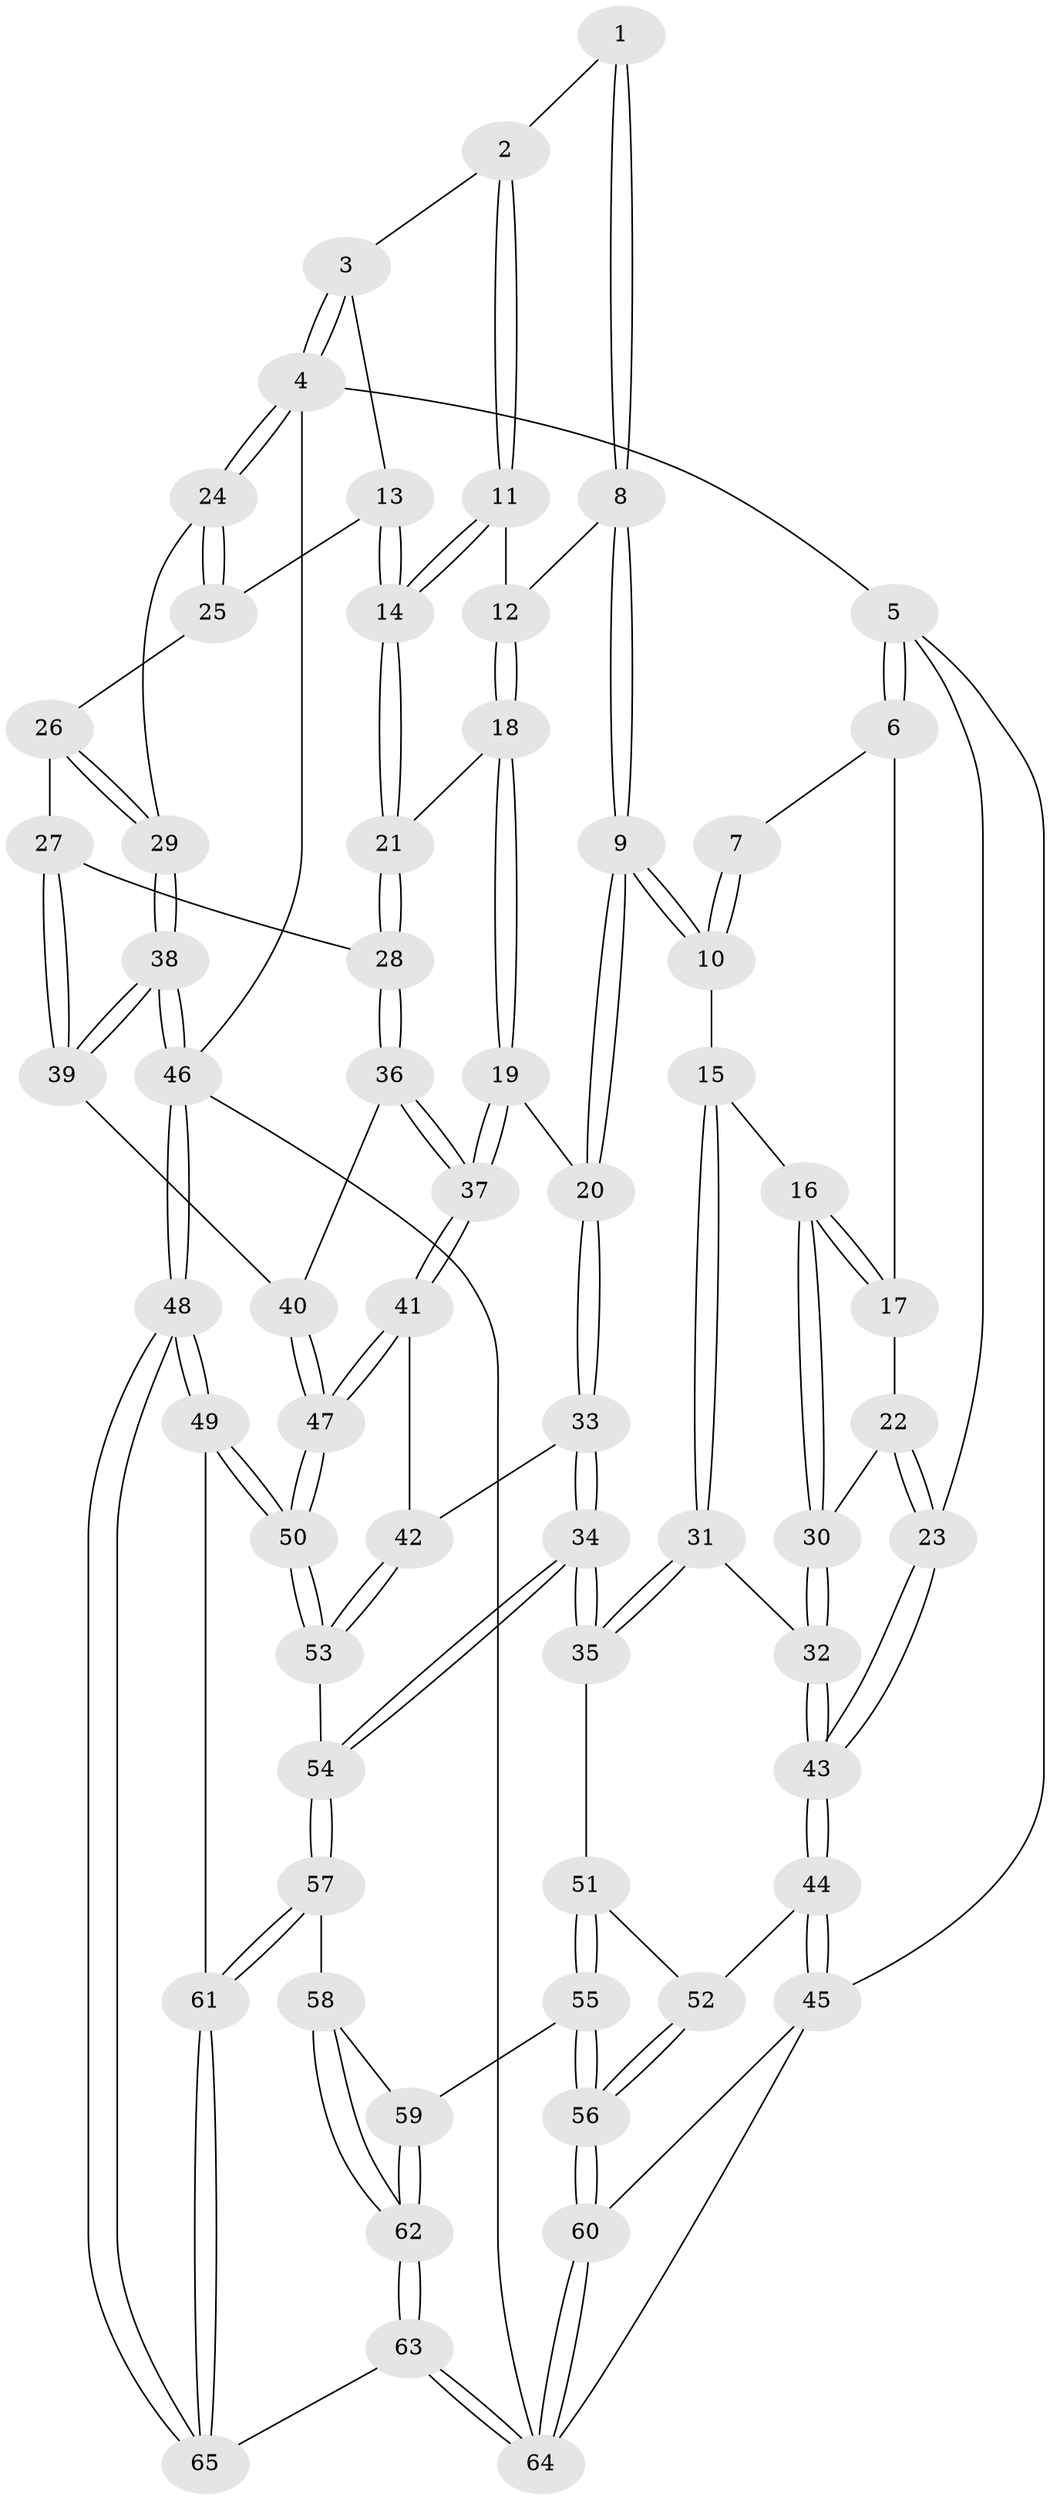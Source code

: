 // coarse degree distribution, {5: 0.15, 7: 0.1, 4: 0.4, 3: 0.25, 2: 0.1}
// Generated by graph-tools (version 1.1) at 2025/21/03/04/25 18:21:14]
// undirected, 65 vertices, 159 edges
graph export_dot {
graph [start="1"]
  node [color=gray90,style=filled];
  1 [pos="+0.5735223901552026+0"];
  2 [pos="+0.6599605727480714+0"];
  3 [pos="+0.9633726604903321+0"];
  4 [pos="+1+0"];
  5 [pos="+0+0"];
  6 [pos="+0.07511671843458988+0"];
  7 [pos="+0.4422436348897557+0"];
  8 [pos="+0.5748811867372634+0.0819547300175505"];
  9 [pos="+0.45885279873721013+0.26594183089060797"];
  10 [pos="+0.3910257250718071+0.23373130357875233"];
  11 [pos="+0.7284251526238028+0.16586942897934853"];
  12 [pos="+0.6933117785505649+0.17678121468715172"];
  13 [pos="+0.8429764278932442+0.16883228717802523"];
  14 [pos="+0.8099437274926762+0.1823854720961695"];
  15 [pos="+0.36569648722703124+0.23385177300652651"];
  16 [pos="+0.3654732543822162+0.23378195529782914"];
  17 [pos="+0.24833697934703028+0.16477359237221725"];
  18 [pos="+0.6449265708968319+0.238124644401841"];
  19 [pos="+0.5374238479896302+0.3095142763052436"];
  20 [pos="+0.4798702046359736+0.29093200960790194"];
  21 [pos="+0.7713292248379071+0.3273639426984935"];
  22 [pos="+0.09612094501659467+0.27412000016350563"];
  23 [pos="+0+0.1460781229008564"];
  24 [pos="+1+0.22887007905645268"];
  25 [pos="+0.8595588341258754+0.179459812438533"];
  26 [pos="+0.8993364545006679+0.2898885974030059"];
  27 [pos="+0.8880890943622198+0.3484883053358568"];
  28 [pos="+0.772142337461329+0.34884871559057407"];
  29 [pos="+1+0.27455976949179345"];
  30 [pos="+0.14753601090351778+0.37185514904695216"];
  31 [pos="+0.23114677132550723+0.49858764161618085"];
  32 [pos="+0.15726715605831684+0.4438147034779949"];
  33 [pos="+0.4337206198408579+0.4062338007232108"];
  34 [pos="+0.31389161204813154+0.5749619079496204"];
  35 [pos="+0.2785584679211024+0.5675217757662436"];
  36 [pos="+0.7478496639506608+0.3868018743844686"];
  37 [pos="+0.6771475503921229+0.46720437953888805"];
  38 [pos="+1+0.48371919076664316"];
  39 [pos="+0.9810193556404982+0.4495219560220512"];
  40 [pos="+0.9659103879103302+0.45408554513625604"];
  41 [pos="+0.6787562370884418+0.48450809769637854"];
  42 [pos="+0.5670119125511695+0.5619789948020124"];
  43 [pos="+0+0.5443195090492191"];
  44 [pos="+0+0.5578108975773691"];
  45 [pos="+0+0.752087881043988"];
  46 [pos="+1+1"];
  47 [pos="+0.7497541191842654+0.5491097615752689"];
  48 [pos="+1+1"];
  49 [pos="+0.8967172395313036+0.9174533075314654"];
  50 [pos="+0.8094769033073215+0.7244010748057953"];
  51 [pos="+0.22434570899696576+0.6162288530328783"];
  52 [pos="+0.01854247906775985+0.6223231812871044"];
  53 [pos="+0.5070488309273657+0.6239212661891351"];
  54 [pos="+0.4395778667583137+0.6775596864512046"];
  55 [pos="+0.1540933899785439+0.7752833925040826"];
  56 [pos="+0.1360942593191137+0.7833245738590333"];
  57 [pos="+0.45293132726556284+0.7492501316087413"];
  58 [pos="+0.3409928147219938+0.8212492404093071"];
  59 [pos="+0.20679451432356757+0.8055611319514641"];
  60 [pos="+0.09212976062751439+0.8204014091732841"];
  61 [pos="+0.49022211702123064+0.7897554140065555"];
  62 [pos="+0.2503695947180761+1"];
  63 [pos="+0.22220415296287124+1"];
  64 [pos="+0.1443705473712854+1"];
  65 [pos="+0.4165997771325952+1"];
  1 -- 2;
  1 -- 8;
  1 -- 8;
  2 -- 3;
  2 -- 11;
  2 -- 11;
  3 -- 4;
  3 -- 4;
  3 -- 13;
  4 -- 5;
  4 -- 24;
  4 -- 24;
  4 -- 46;
  5 -- 6;
  5 -- 6;
  5 -- 23;
  5 -- 45;
  6 -- 7;
  6 -- 17;
  7 -- 10;
  7 -- 10;
  8 -- 9;
  8 -- 9;
  8 -- 12;
  9 -- 10;
  9 -- 10;
  9 -- 20;
  9 -- 20;
  10 -- 15;
  11 -- 12;
  11 -- 14;
  11 -- 14;
  12 -- 18;
  12 -- 18;
  13 -- 14;
  13 -- 14;
  13 -- 25;
  14 -- 21;
  14 -- 21;
  15 -- 16;
  15 -- 31;
  15 -- 31;
  16 -- 17;
  16 -- 17;
  16 -- 30;
  16 -- 30;
  17 -- 22;
  18 -- 19;
  18 -- 19;
  18 -- 21;
  19 -- 20;
  19 -- 37;
  19 -- 37;
  20 -- 33;
  20 -- 33;
  21 -- 28;
  21 -- 28;
  22 -- 23;
  22 -- 23;
  22 -- 30;
  23 -- 43;
  23 -- 43;
  24 -- 25;
  24 -- 25;
  24 -- 29;
  25 -- 26;
  26 -- 27;
  26 -- 29;
  26 -- 29;
  27 -- 28;
  27 -- 39;
  27 -- 39;
  28 -- 36;
  28 -- 36;
  29 -- 38;
  29 -- 38;
  30 -- 32;
  30 -- 32;
  31 -- 32;
  31 -- 35;
  31 -- 35;
  32 -- 43;
  32 -- 43;
  33 -- 34;
  33 -- 34;
  33 -- 42;
  34 -- 35;
  34 -- 35;
  34 -- 54;
  34 -- 54;
  35 -- 51;
  36 -- 37;
  36 -- 37;
  36 -- 40;
  37 -- 41;
  37 -- 41;
  38 -- 39;
  38 -- 39;
  38 -- 46;
  38 -- 46;
  39 -- 40;
  40 -- 47;
  40 -- 47;
  41 -- 42;
  41 -- 47;
  41 -- 47;
  42 -- 53;
  42 -- 53;
  43 -- 44;
  43 -- 44;
  44 -- 45;
  44 -- 45;
  44 -- 52;
  45 -- 60;
  45 -- 64;
  46 -- 48;
  46 -- 48;
  46 -- 64;
  47 -- 50;
  47 -- 50;
  48 -- 49;
  48 -- 49;
  48 -- 65;
  48 -- 65;
  49 -- 50;
  49 -- 50;
  49 -- 61;
  50 -- 53;
  50 -- 53;
  51 -- 52;
  51 -- 55;
  51 -- 55;
  52 -- 56;
  52 -- 56;
  53 -- 54;
  54 -- 57;
  54 -- 57;
  55 -- 56;
  55 -- 56;
  55 -- 59;
  56 -- 60;
  56 -- 60;
  57 -- 58;
  57 -- 61;
  57 -- 61;
  58 -- 59;
  58 -- 62;
  58 -- 62;
  59 -- 62;
  59 -- 62;
  60 -- 64;
  60 -- 64;
  61 -- 65;
  61 -- 65;
  62 -- 63;
  62 -- 63;
  63 -- 64;
  63 -- 64;
  63 -- 65;
}
